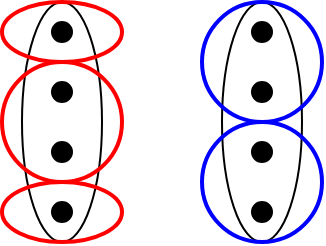 <mxfile version="26.1.1">
  <diagram name="Page-1" id="72RMwLltuVNIHcj9yNdG">
    <mxGraphModel dx="398" dy="233" grid="1" gridSize="10" guides="1" tooltips="1" connect="1" arrows="1" fold="1" page="1" pageScale="1" pageWidth="160" pageHeight="120" math="0" shadow="0">
      <root>
        <mxCell id="0" />
        <mxCell id="1" parent="0" />
        <mxCell id="PUOBx-IIWF3kP0wz5X65-60" value="" style="ellipse;whiteSpace=wrap;html=1;fillColor=none;strokeWidth=1;" parent="1" vertex="1">
          <mxGeometry x="190" y="120" width="40" height="120" as="geometry" />
        </mxCell>
        <mxCell id="PUOBx-IIWF3kP0wz5X65-4" value="" style="ellipse;whiteSpace=wrap;html=1;fillColor=none;strokeWidth=1;" parent="1" vertex="1">
          <mxGeometry x="90" y="120" width="40" height="120" as="geometry" />
        </mxCell>
        <mxCell id="PUOBx-IIWF3kP0wz5X65-1" value="" style="ellipse;whiteSpace=wrap;html=1;fillColor=none;strokeColor=#FF0000;strokeWidth=2;" parent="1" vertex="1">
          <mxGeometry x="80" y="120" width="60" height="30" as="geometry" />
        </mxCell>
        <mxCell id="PUOBx-IIWF3kP0wz5X65-2" value="" style="ellipse;whiteSpace=wrap;html=1;fillColor=none;strokeColor=#FF0000;strokeWidth=2;" parent="1" vertex="1">
          <mxGeometry x="80" y="150" width="60" height="60" as="geometry" />
        </mxCell>
        <mxCell id="PUOBx-IIWF3kP0wz5X65-58" value="" style="ellipse;whiteSpace=wrap;html=1;fillColor=none;strokeColor=#0000FF;strokeWidth=2;" parent="1" vertex="1">
          <mxGeometry x="180" y="120" width="60" height="60" as="geometry" />
        </mxCell>
        <mxCell id="PUOBx-IIWF3kP0wz5X65-61" value="" style="ellipse;whiteSpace=wrap;html=1;fillColor=#000000;strokeColor=default;align=center;verticalAlign=middle;fontFamily=Helvetica;fontSize=12;fontColor=default;" parent="1" vertex="1">
          <mxGeometry x="205" y="190" width="10" height="10" as="geometry" />
        </mxCell>
        <mxCell id="PUOBx-IIWF3kP0wz5X65-62" value="" style="ellipse;whiteSpace=wrap;html=1;fillColor=#000000;strokeColor=default;align=center;verticalAlign=middle;fontFamily=Helvetica;fontSize=12;fontColor=default;" parent="1" vertex="1">
          <mxGeometry x="205" y="220" width="10" height="10" as="geometry" />
        </mxCell>
        <mxCell id="PUOBx-IIWF3kP0wz5X65-63" value="" style="ellipse;whiteSpace=wrap;html=1;fillColor=#000000;strokeColor=default;align=center;verticalAlign=middle;fontFamily=Helvetica;fontSize=12;fontColor=default;" parent="1" vertex="1">
          <mxGeometry x="205" y="130" width="10" height="10" as="geometry" />
        </mxCell>
        <mxCell id="PUOBx-IIWF3kP0wz5X65-64" value="" style="ellipse;whiteSpace=wrap;html=1;fillColor=#000000;strokeColor=default;align=center;verticalAlign=middle;fontFamily=Helvetica;fontSize=12;fontColor=default;" parent="1" vertex="1">
          <mxGeometry x="205" y="160" width="10" height="10" as="geometry" />
        </mxCell>
        <mxCell id="PUOBx-IIWF3kP0wz5X65-65" value="" style="ellipse;whiteSpace=wrap;html=1;fillColor=none;strokeColor=#0000FF;strokeWidth=2;" parent="1" vertex="1">
          <mxGeometry x="180" y="180" width="60" height="60" as="geometry" />
        </mxCell>
        <mxCell id="PUOBx-IIWF3kP0wz5X65-5" value="" style="ellipse;whiteSpace=wrap;html=1;fillColor=#000000;strokeColor=default;align=center;verticalAlign=middle;fontFamily=Helvetica;fontSize=12;fontColor=default;" parent="1" vertex="1">
          <mxGeometry x="105" y="190" width="10" height="10" as="geometry" />
        </mxCell>
        <mxCell id="PUOBx-IIWF3kP0wz5X65-6" value="" style="ellipse;whiteSpace=wrap;html=1;fillColor=#000000;strokeColor=default;align=center;verticalAlign=middle;fontFamily=Helvetica;fontSize=12;fontColor=default;" parent="1" vertex="1">
          <mxGeometry x="105" y="220" width="10" height="10" as="geometry" />
        </mxCell>
        <mxCell id="PUOBx-IIWF3kP0wz5X65-7" value="" style="ellipse;whiteSpace=wrap;html=1;fillColor=#000000;strokeColor=default;align=center;verticalAlign=middle;fontFamily=Helvetica;fontSize=12;fontColor=default;" parent="1" vertex="1">
          <mxGeometry x="105" y="130" width="10" height="10" as="geometry" />
        </mxCell>
        <mxCell id="PUOBx-IIWF3kP0wz5X65-8" value="" style="ellipse;whiteSpace=wrap;html=1;fillColor=#000000;strokeColor=default;align=center;verticalAlign=middle;fontFamily=Helvetica;fontSize=12;fontColor=default;" parent="1" vertex="1">
          <mxGeometry x="105" y="160" width="10" height="10" as="geometry" />
        </mxCell>
        <mxCell id="PUOBx-IIWF3kP0wz5X65-9" value="" style="ellipse;whiteSpace=wrap;html=1;fillColor=none;strokeColor=#FF0000;strokeWidth=2;" parent="1" vertex="1">
          <mxGeometry x="80" y="210" width="60" height="30" as="geometry" />
        </mxCell>
      </root>
    </mxGraphModel>
  </diagram>
</mxfile>
